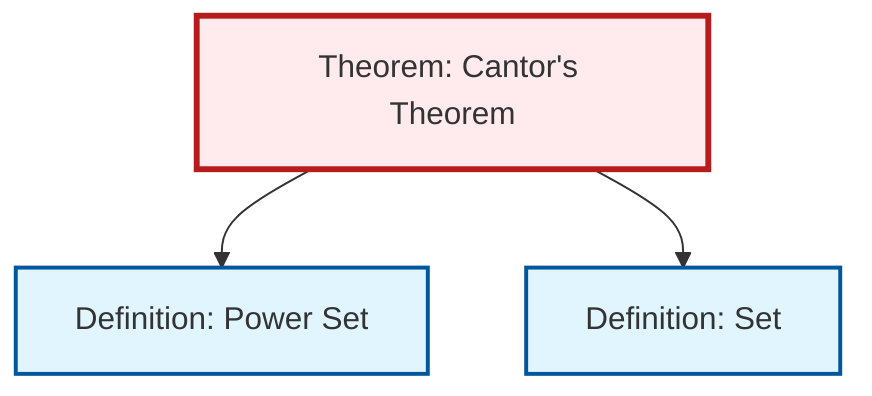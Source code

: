 graph TD
    classDef definition fill:#e1f5fe,stroke:#01579b,stroke-width:2px
    classDef theorem fill:#f3e5f5,stroke:#4a148c,stroke-width:2px
    classDef axiom fill:#fff3e0,stroke:#e65100,stroke-width:2px
    classDef example fill:#e8f5e9,stroke:#1b5e20,stroke-width:2px
    classDef current fill:#ffebee,stroke:#b71c1c,stroke-width:3px
    thm-cantor["Theorem: Cantor's Theorem"]:::theorem
    def-set["Definition: Set"]:::definition
    def-power-set["Definition: Power Set"]:::definition
    thm-cantor --> def-power-set
    thm-cantor --> def-set
    class thm-cantor current